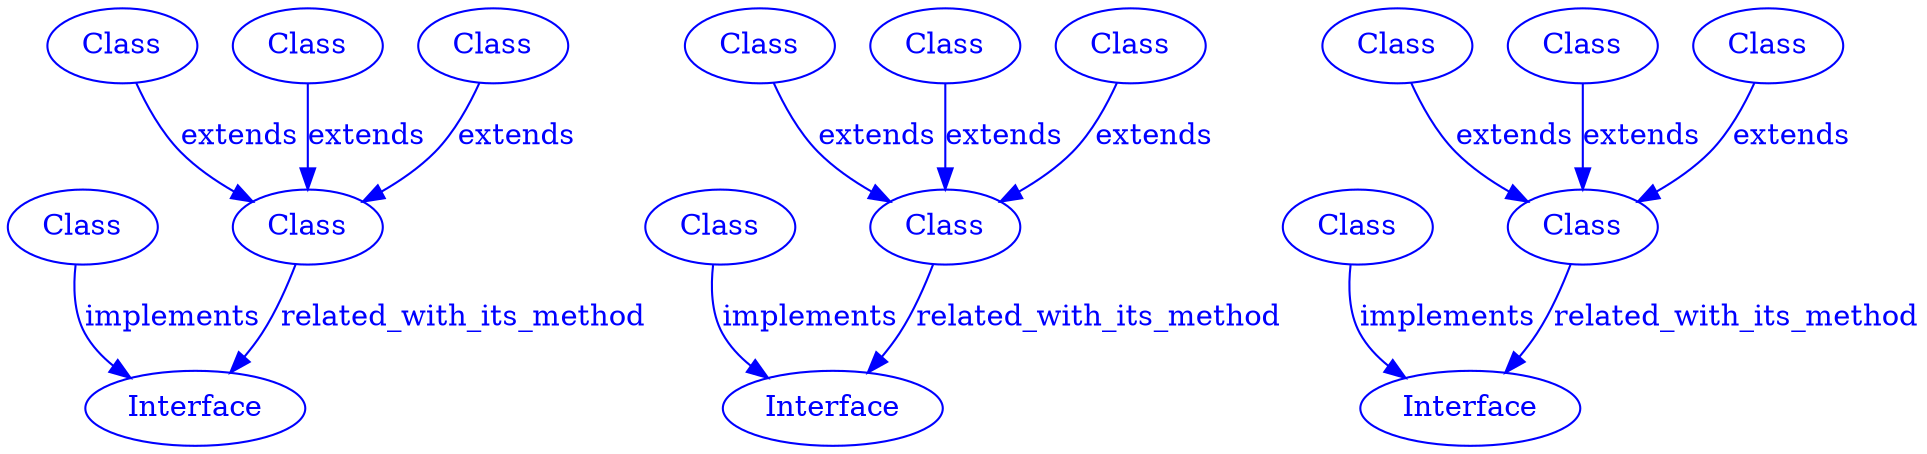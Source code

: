 
digraph SubdueGraph {
  110 [label="Interface",color=blue,fontcolor=blue];
  245 [label="Class",color=blue,fontcolor=blue];
  261 [label="Class",color=blue,fontcolor=blue];
  299 [label="Class",color=blue,fontcolor=blue];
  343 [label="Class",color=blue,fontcolor=blue];
  453 [label="Class",color=blue,fontcolor=blue];
  245 -> 453 [label="extends",color=blue,fontcolor=blue];
  261 -> 453 [label="extends",color=blue,fontcolor=blue];
  299 -> 110 [label="implements",color=blue,fontcolor=blue];
  343 -> 453 [label="extends",color=blue,fontcolor=blue];
  453 -> 110 [label="related_with_its_method",color=blue,fontcolor=blue];
  27 [label="Class",color=blue,fontcolor=blue];
  81 [label="Class",color=blue,fontcolor=blue];
  106 [label="Class",color=blue,fontcolor=blue];
  395 [label="Class",color=blue,fontcolor=blue];
  428 [label="Class",color=blue,fontcolor=blue];
  480 [label="Interface",color=blue,fontcolor=blue];
  27 -> 480 [label="implements",color=blue,fontcolor=blue];
  81 -> 428 [label="extends",color=blue,fontcolor=blue];
  106 -> 428 [label="extends",color=blue,fontcolor=blue];
  395 -> 428 [label="extends",color=blue,fontcolor=blue];
  428 -> 480 [label="related_with_its_method",color=blue,fontcolor=blue];
  7 [label="Interface",color=blue,fontcolor=blue];
  11 [label="Class",color=blue,fontcolor=blue];
  79 [label="Class",color=blue,fontcolor=blue];
  103 [label="Class",color=blue,fontcolor=blue];
  394 [label="Class",color=blue,fontcolor=blue];
  423 [label="Class",color=blue,fontcolor=blue];
  11 -> 7 [label="implements",color=blue,fontcolor=blue];
  79 -> 423 [label="extends",color=blue,fontcolor=blue];
  103 -> 423 [label="extends",color=blue,fontcolor=blue];
  394 -> 423 [label="extends",color=blue,fontcolor=blue];
  423 -> 7 [label="related_with_its_method",color=blue,fontcolor=blue];
}
